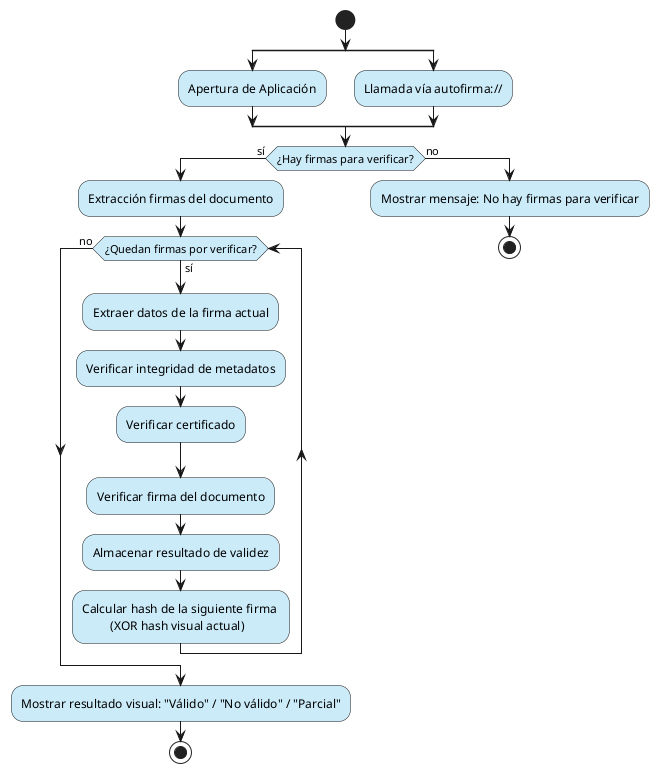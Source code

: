 @startuml Proceso de Verificación de Firmas
skinparam backgroundColor transparent
<style>
activityDiagram {
  // Style for activity nodes (process steps)
  activity {
    BackgroundColor cbebf9
    RoundCorner 25
  }
}
</style>
start
split
  :Apertura de Aplicación;
split again
  :Llamada vía autofirma://;
end split
if (¿Hay firmas para verificar?) then (sí)
  :Extracción firmas del documento;
  while (¿Quedan firmas por verificar?) is (sí)
    :Extraer datos de la firma actual;
    :Verificar integridad de metadatos;
    :Verificar certificado;
    :Verificar firma del documento;
    :Almacenar resultado de validez;
    :Calcular hash de la siguiente firma \n\t (XOR hash visual actual);
  endwhile (no)
  :Mostrar resultado visual: "Válido" / "No válido" / "Parcial";
  stop
else (no)
  :Mostrar mensaje: No hay firmas para verificar;
  stop
endif
@enduml